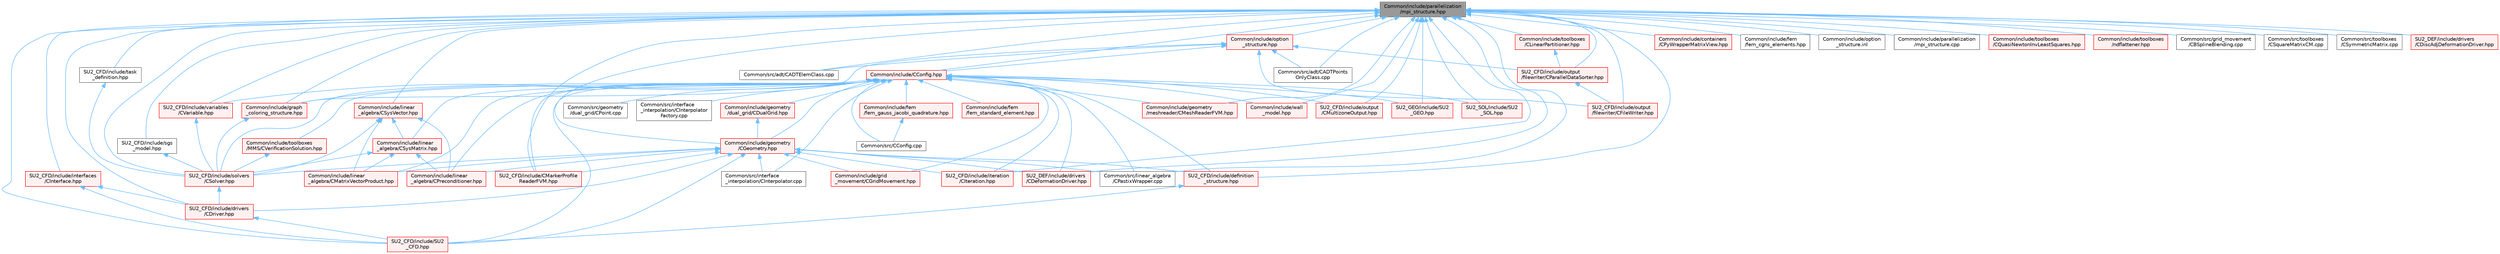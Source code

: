 digraph "Common/include/parallelization/mpi_structure.hpp"
{
 // LATEX_PDF_SIZE
  bgcolor="transparent";
  edge [fontname=Helvetica,fontsize=10,labelfontname=Helvetica,labelfontsize=10];
  node [fontname=Helvetica,fontsize=10,shape=box,height=0.2,width=0.4];
  Node1 [id="Node000001",label="Common/include/parallelization\l/mpi_structure.hpp",height=0.2,width=0.4,color="gray40", fillcolor="grey60", style="filled", fontcolor="black",tooltip="Headers of the mpi interface for generalized datatypes. The subroutines and functions are in the mpi_..."];
  Node1 -> Node2 [id="edge1_Node000001_Node000002",dir="back",color="steelblue1",style="solid",tooltip=" "];
  Node2 [id="Node000002",label="Common/include/CConfig.hpp",height=0.2,width=0.4,color="red", fillcolor="#FFF0F0", style="filled",URL="$CConfig_8hpp.html",tooltip="All the information about the definition of the physical problem. The subroutines and functions are i..."];
  Node2 -> Node3 [id="edge2_Node000002_Node000003",dir="back",color="steelblue1",style="solid",tooltip=" "];
  Node3 [id="Node000003",label="Common/include/fem\l/fem_gauss_jacobi_quadrature.hpp",height=0.2,width=0.4,color="red", fillcolor="#FFF0F0", style="filled",URL="$fem__gauss__jacobi__quadrature_8hpp.html",tooltip="Headers of the functions to compute the integration points of the Gauss Jacobi quadrature rules...."];
  Node3 -> Node4 [id="edge3_Node000003_Node000004",dir="back",color="steelblue1",style="solid",tooltip=" "];
  Node4 [id="Node000004",label="Common/src/CConfig.cpp",height=0.2,width=0.4,color="grey40", fillcolor="white", style="filled",URL="$CConfig_8cpp.html",tooltip="Main file for managing the config file."];
  Node2 -> Node8 [id="edge4_Node000002_Node000008",dir="back",color="steelblue1",style="solid",tooltip=" "];
  Node8 [id="Node000008",label="Common/include/fem\l/fem_standard_element.hpp",height=0.2,width=0.4,color="red", fillcolor="#FFF0F0", style="filled",URL="$fem__standard__element_8hpp.html",tooltip="Headers of the main functions for the FEM standard elements. The functions are in the fem_standard_el..."];
  Node2 -> Node167 [id="edge5_Node000002_Node000167",dir="back",color="steelblue1",style="solid",tooltip=" "];
  Node167 [id="Node000167",label="Common/include/geometry\l/CGeometry.hpp",height=0.2,width=0.4,color="red", fillcolor="#FFF0F0", style="filled",URL="$CGeometry_8hpp.html",tooltip="Headers of the main subroutines for creating the geometrical structure. The subroutines and functions..."];
  Node167 -> Node178 [id="edge6_Node000167_Node000178",dir="back",color="steelblue1",style="solid",tooltip=" "];
  Node178 [id="Node000178",label="Common/include/grid\l_movement/CGridMovement.hpp",height=0.2,width=0.4,color="red", fillcolor="#FFF0F0", style="filled",URL="$CGridMovement_8hpp.html",tooltip="Headers of the CGridMovement class."];
  Node167 -> Node186 [id="edge7_Node000167_Node000186",dir="back",color="steelblue1",style="solid",tooltip=" "];
  Node186 [id="Node000186",label="Common/include/linear\l_algebra/CMatrixVectorProduct.hpp",height=0.2,width=0.4,color="red", fillcolor="#FFF0F0", style="filled",URL="$CMatrixVectorProduct_8hpp.html",tooltip="Headers for the classes related to sparse matrix-vector product wrappers. The actual operations are c..."];
  Node167 -> Node188 [id="edge8_Node000167_Node000188",dir="back",color="steelblue1",style="solid",tooltip=" "];
  Node188 [id="Node000188",label="Common/include/linear\l_algebra/CPreconditioner.hpp",height=0.2,width=0.4,color="red", fillcolor="#FFF0F0", style="filled",URL="$CPreconditioner_8hpp.html",tooltip="Classes related to linear preconditioner wrappers. The actual operations are currently implemented mo..."];
  Node167 -> Node190 [id="edge9_Node000167_Node000190",dir="back",color="steelblue1",style="solid",tooltip=" "];
  Node190 [id="Node000190",label="Common/src/interface\l_interpolation/CInterpolator.cpp",height=0.2,width=0.4,color="grey40", fillcolor="white", style="filled",URL="$CInterpolator_8cpp.html",tooltip="Definition of the base class for interface interpolation."];
  Node167 -> Node196 [id="edge10_Node000167_Node000196",dir="back",color="steelblue1",style="solid",tooltip=" "];
  Node196 [id="Node000196",label="Common/src/linear_algebra\l/CPastixWrapper.cpp",height=0.2,width=0.4,color="grey40", fillcolor="white", style="filled",URL="$CPastixWrapper_8cpp.html",tooltip="An interface to the INRIA solver PaStiX (http://pastix.gforge.inria.fr/files/README-txt...."];
  Node167 -> Node198 [id="edge11_Node000167_Node000198",dir="back",color="steelblue1",style="solid",tooltip=" "];
  Node198 [id="Node000198",label="SU2_CFD/include/CMarkerProfile\lReaderFVM.hpp",height=0.2,width=0.4,color="red", fillcolor="#FFF0F0", style="filled",URL="$CMarkerProfileReaderFVM_8hpp.html",tooltip="Header file for the class CMarkerProfileReaderFVM. The implementations are in the CMarkerProfileReade..."];
  Node167 -> Node12 [id="edge12_Node000167_Node000012",dir="back",color="steelblue1",style="solid",tooltip=" "];
  Node12 [id="Node000012",label="SU2_CFD/include/SU2\l_CFD.hpp",height=0.2,width=0.4,color="red", fillcolor="#FFF0F0", style="filled",URL="$SU2__CFD_8hpp.html",tooltip="Headers of the main subroutines of the code SU2_CFD. The subroutines and functions are in the SU2_CFD..."];
  Node167 -> Node14 [id="edge13_Node000167_Node000014",dir="back",color="steelblue1",style="solid",tooltip=" "];
  Node14 [id="Node000014",label="SU2_CFD/include/definition\l_structure.hpp",height=0.2,width=0.4,color="red", fillcolor="#FFF0F0", style="filled",URL="$definition__structure_8hpp.html",tooltip="Headers of the main subroutines used by SU2_CFD. The subroutines and functions are in the definition_..."];
  Node14 -> Node12 [id="edge14_Node000014_Node000012",dir="back",color="steelblue1",style="solid",tooltip=" "];
  Node167 -> Node20 [id="edge15_Node000167_Node000020",dir="back",color="steelblue1",style="solid",tooltip=" "];
  Node20 [id="Node000020",label="SU2_CFD/include/drivers\l/CDriver.hpp",height=0.2,width=0.4,color="red", fillcolor="#FFF0F0", style="filled",URL="$CDriver_8hpp.html",tooltip="Headers of the main subroutines for driving single or multi-zone problems. The subroutines and functi..."];
  Node20 -> Node12 [id="edge16_Node000020_Node000012",dir="back",color="steelblue1",style="solid",tooltip=" "];
  Node167 -> Node50 [id="edge17_Node000167_Node000050",dir="back",color="steelblue1",style="solid",tooltip=" "];
  Node50 [id="Node000050",label="SU2_CFD/include/iteration\l/CIteration.hpp",height=0.2,width=0.4,color="red", fillcolor="#FFF0F0", style="filled",URL="$CIteration_8hpp.html",tooltip="Headers of the iteration classes used by SU2_CFD. Each CIteration class represents an available physi..."];
  Node167 -> Node19 [id="edge18_Node000167_Node000019",dir="back",color="steelblue1",style="solid",tooltip=" "];
  Node19 [id="Node000019",label="SU2_CFD/include/solvers\l/CSolver.hpp",height=0.2,width=0.4,color="red", fillcolor="#FFF0F0", style="filled",URL="$CSolver_8hpp.html",tooltip="Headers of the CSolver class which is inherited by all of the other solvers."];
  Node19 -> Node20 [id="edge19_Node000019_Node000020",dir="back",color="steelblue1",style="solid",tooltip=" "];
  Node167 -> Node32 [id="edge20_Node000167_Node000032",dir="back",color="steelblue1",style="solid",tooltip=" "];
  Node32 [id="Node000032",label="SU2_DEF/include/drivers\l/CDeformationDriver.hpp",height=0.2,width=0.4,color="red", fillcolor="#FFF0F0", style="filled",URL="$CDeformationDriver_8hpp.html",tooltip="Headers of the main subroutines for driving the mesh deformation."];
  Node2 -> Node229 [id="edge21_Node000002_Node000229",dir="back",color="steelblue1",style="solid",tooltip=" "];
  Node229 [id="Node000229",label="Common/include/geometry\l/dual_grid/CDualGrid.hpp",height=0.2,width=0.4,color="red", fillcolor="#FFF0F0", style="filled",URL="$CDualGrid_8hpp.html",tooltip="Headers of the main subroutines for doing the complete dual grid structure. The subroutines and funct..."];
  Node229 -> Node167 [id="edge22_Node000229_Node000167",dir="back",color="steelblue1",style="solid",tooltip=" "];
  Node2 -> Node236 [id="edge23_Node000002_Node000236",dir="back",color="steelblue1",style="solid",tooltip=" "];
  Node236 [id="Node000236",label="Common/include/geometry\l/meshreader/CMeshReaderFVM.hpp",height=0.2,width=0.4,color="red", fillcolor="#FFF0F0", style="filled",URL="$CMeshReaderFVM_8hpp.html",tooltip="Header file for the class CMeshReaderFVM. The implementations are in the CMeshReaderFVM...."];
  Node2 -> Node246 [id="edge24_Node000002_Node000246",dir="back",color="steelblue1",style="solid",tooltip=" "];
  Node246 [id="Node000246",label="Common/include/graph\l_coloring_structure.hpp",height=0.2,width=0.4,color="red", fillcolor="#FFF0F0", style="filled",URL="$graph__coloring__structure_8hpp.html",tooltip="Include files and headers of the functions to carry out a coloring of a given graph...."];
  Node246 -> Node19 [id="edge25_Node000246_Node000019",dir="back",color="steelblue1",style="solid",tooltip=" "];
  Node2 -> Node178 [id="edge26_Node000002_Node000178",dir="back",color="steelblue1",style="solid",tooltip=" "];
  Node2 -> Node186 [id="edge27_Node000002_Node000186",dir="back",color="steelblue1",style="solid",tooltip=" "];
  Node2 -> Node188 [id="edge28_Node000002_Node000188",dir="back",color="steelblue1",style="solid",tooltip=" "];
  Node2 -> Node248 [id="edge29_Node000002_Node000248",dir="back",color="steelblue1",style="solid",tooltip=" "];
  Node248 [id="Node000248",label="Common/include/linear\l_algebra/CSysMatrix.hpp",height=0.2,width=0.4,color="red", fillcolor="#FFF0F0", style="filled",URL="$CSysMatrix_8hpp.html",tooltip="Declaration of the block-sparse matrix class. The implemtation is in CSysMatrix.cpp."];
  Node248 -> Node186 [id="edge30_Node000248_Node000186",dir="back",color="steelblue1",style="solid",tooltip=" "];
  Node248 -> Node188 [id="edge31_Node000248_Node000188",dir="back",color="steelblue1",style="solid",tooltip=" "];
  Node248 -> Node19 [id="edge32_Node000248_Node000019",dir="back",color="steelblue1",style="solid",tooltip=" "];
  Node2 -> Node256 [id="edge33_Node000002_Node000256",dir="back",color="steelblue1",style="solid",tooltip=" "];
  Node256 [id="Node000256",label="Common/include/toolboxes\l/MMS/CVerificationSolution.hpp",height=0.2,width=0.4,color="red", fillcolor="#FFF0F0", style="filled",URL="$CVerificationSolution_8hpp.html",tooltip="Header file for the base class CVerificationSolution. The implementations are in the CVerificationSol..."];
  Node256 -> Node19 [id="edge34_Node000256_Node000019",dir="back",color="steelblue1",style="solid",tooltip=" "];
  Node2 -> Node282 [id="edge35_Node000002_Node000282",dir="back",color="steelblue1",style="solid",tooltip=" "];
  Node282 [id="Node000282",label="Common/include/wall\l_model.hpp",height=0.2,width=0.4,color="red", fillcolor="#FFF0F0", style="filled",URL="$wall__model_8hpp.html",tooltip="Headers for the wall model functions for large eddy simulations."];
  Node2 -> Node4 [id="edge36_Node000002_Node000004",dir="back",color="steelblue1",style="solid",tooltip=" "];
  Node2 -> Node284 [id="edge37_Node000002_Node000284",dir="back",color="steelblue1",style="solid",tooltip=" "];
  Node284 [id="Node000284",label="Common/src/geometry\l/dual_grid/CPoint.cpp",height=0.2,width=0.4,color="grey40", fillcolor="white", style="filled",URL="$CPoint_8cpp.html",tooltip="Main classes for defining the points of the dual grid."];
  Node2 -> Node190 [id="edge38_Node000002_Node000190",dir="back",color="steelblue1",style="solid",tooltip=" "];
  Node2 -> Node285 [id="edge39_Node000002_Node000285",dir="back",color="steelblue1",style="solid",tooltip=" "];
  Node285 [id="Node000285",label="Common/src/interface\l_interpolation/CInterpolator\lFactory.cpp",height=0.2,width=0.4,color="grey40", fillcolor="white", style="filled",URL="$CInterpolatorFactory_8cpp.html",tooltip="Factory to generate interpolator objects."];
  Node2 -> Node196 [id="edge40_Node000002_Node000196",dir="back",color="steelblue1",style="solid",tooltip=" "];
  Node2 -> Node198 [id="edge41_Node000002_Node000198",dir="back",color="steelblue1",style="solid",tooltip=" "];
  Node2 -> Node12 [id="edge42_Node000002_Node000012",dir="back",color="steelblue1",style="solid",tooltip=" "];
  Node2 -> Node14 [id="edge43_Node000002_Node000014",dir="back",color="steelblue1",style="solid",tooltip=" "];
  Node2 -> Node50 [id="edge44_Node000002_Node000050",dir="back",color="steelblue1",style="solid",tooltip=" "];
  Node2 -> Node223 [id="edge45_Node000002_Node000223",dir="back",color="steelblue1",style="solid",tooltip=" "];
  Node223 [id="Node000223",label="SU2_CFD/include/output\l/CMultizoneOutput.hpp",height=0.2,width=0.4,color="red", fillcolor="#FFF0F0", style="filled",URL="$CMultizoneOutput_8hpp.html",tooltip="Headers of the main subroutines for screen and history output in multizone problems."];
  Node2 -> Node19 [id="edge46_Node000002_Node000019",dir="back",color="steelblue1",style="solid",tooltip=" "];
  Node2 -> Node392 [id="edge47_Node000002_Node000392",dir="back",color="steelblue1",style="solid",tooltip=" "];
  Node392 [id="Node000392",label="SU2_CFD/include/variables\l/CVariable.hpp",height=0.2,width=0.4,color="red", fillcolor="#FFF0F0", style="filled",URL="$CVariable_8hpp.html",tooltip="Declaration and inlines of the parent class for defining problem variables, function definitions in f..."];
  Node392 -> Node19 [id="edge48_Node000392_Node000019",dir="back",color="steelblue1",style="solid",tooltip=" "];
  Node2 -> Node32 [id="edge49_Node000002_Node000032",dir="back",color="steelblue1",style="solid",tooltip=" "];
  Node2 -> Node176 [id="edge50_Node000002_Node000176",dir="back",color="steelblue1",style="solid",tooltip=" "];
  Node176 [id="Node000176",label="SU2_GEO/include/SU2\l_GEO.hpp",height=0.2,width=0.4,color="red", fillcolor="#FFF0F0", style="filled",URL="$SU2__GEO_8hpp.html",tooltip="Headers of the main subroutines of the code SU2_GEO. The subroutines and functions are in the SU2_GEO..."];
  Node2 -> Node82 [id="edge51_Node000002_Node000082",dir="back",color="steelblue1",style="solid",tooltip=" "];
  Node82 [id="Node000082",label="SU2_SOL/include/SU2\l_SOL.hpp",height=0.2,width=0.4,color="red", fillcolor="#FFF0F0", style="filled",URL="$SU2__SOL_8hpp.html",tooltip="Headers of the main subroutines of the code SU2_SOL. The subroutines and functions are in the SU2_SOL..."];
  Node1 -> Node231 [id="edge52_Node000001_Node000231",dir="back",color="steelblue1",style="solid",tooltip=" "];
  Node231 [id="Node000231",label="Common/include/containers\l/CPyWrapperMatrixView.hpp",height=0.2,width=0.4,color="red", fillcolor="#FFF0F0", style="filled",URL="$CPyWrapperMatrixView_8hpp.html",tooltip="Simple matrix views to use with the python wrapper."];
  Node1 -> Node444 [id="edge53_Node000001_Node000444",dir="back",color="steelblue1",style="solid",tooltip=" "];
  Node444 [id="Node000444",label="Common/include/fem\l/fem_cgns_elements.hpp",height=0.2,width=0.4,color="grey40", fillcolor="white", style="filled",URL="$fem__cgns__elements_8hpp.html",tooltip="Headers of the classes and functions for reading CGNS files with high order elements...."];
  Node1 -> Node167 [id="edge54_Node000001_Node000167",dir="back",color="steelblue1",style="solid",tooltip=" "];
  Node1 -> Node236 [id="edge55_Node000001_Node000236",dir="back",color="steelblue1",style="solid",tooltip=" "];
  Node1 -> Node246 [id="edge56_Node000001_Node000246",dir="back",color="steelblue1",style="solid",tooltip=" "];
  Node1 -> Node445 [id="edge57_Node000001_Node000445",dir="back",color="steelblue1",style="solid",tooltip=" "];
  Node445 [id="Node000445",label="Common/include/linear\l_algebra/CSysVector.hpp",height=0.2,width=0.4,color="red", fillcolor="#FFF0F0", style="filled",URL="$CSysVector_8hpp.html",tooltip="Declararion and inlines of the vector class used in the solution of large, distributed,..."];
  Node445 -> Node186 [id="edge58_Node000445_Node000186",dir="back",color="steelblue1",style="solid",tooltip=" "];
  Node445 -> Node188 [id="edge59_Node000445_Node000188",dir="back",color="steelblue1",style="solid",tooltip=" "];
  Node445 -> Node248 [id="edge60_Node000445_Node000248",dir="back",color="steelblue1",style="solid",tooltip=" "];
  Node445 -> Node19 [id="edge61_Node000445_Node000019",dir="back",color="steelblue1",style="solid",tooltip=" "];
  Node1 -> Node448 [id="edge62_Node000001_Node000448",dir="back",color="steelblue1",style="solid",tooltip=" "];
  Node448 [id="Node000448",label="Common/include/option\l_structure.hpp",height=0.2,width=0.4,color="red", fillcolor="#FFF0F0", style="filled",URL="$option__structure_8hpp.html",tooltip="Defines classes for referencing options for easy input in CConfig."];
  Node448 -> Node2 [id="edge63_Node000448_Node000002",dir="back",color="steelblue1",style="solid",tooltip=" "];
  Node448 -> Node246 [id="edge64_Node000448_Node000246",dir="back",color="steelblue1",style="solid",tooltip=" "];
  Node448 -> Node474 [id="edge65_Node000448_Node000474",dir="back",color="steelblue1",style="solid",tooltip=" "];
  Node474 [id="Node000474",label="Common/src/adt/CADTElemClass.cpp",height=0.2,width=0.4,color="grey40", fillcolor="white", style="filled",URL="$CADTElemClass_8cpp.html",tooltip="Class for storing an ADT of (linear) elements in an arbitrary number of dimensions."];
  Node448 -> Node475 [id="edge66_Node000448_Node000475",dir="back",color="steelblue1",style="solid",tooltip=" "];
  Node475 [id="Node000475",label="Common/src/adt/CADTPoints\lOnlyClass.cpp",height=0.2,width=0.4,color="grey40", fillcolor="white", style="filled",URL="$CADTPointsOnlyClass_8cpp.html",tooltip="Class for storing an ADT of only points in an arbitrary number of dimensions."];
  Node448 -> Node478 [id="edge67_Node000448_Node000478",dir="back",color="steelblue1",style="solid",tooltip=" "];
  Node478 [id="Node000478",label="SU2_CFD/include/output\l/filewriter/CFileWriter.hpp",height=0.2,width=0.4,color="red", fillcolor="#FFF0F0", style="filled",URL="$CFileWriter_8hpp.html",tooltip="Headers fo the file writer class."];
  Node448 -> Node502 [id="edge68_Node000448_Node000502",dir="back",color="steelblue1",style="solid",tooltip=" "];
  Node502 [id="Node000502",label="SU2_CFD/include/output\l/filewriter/CParallelDataSorter.hpp",height=0.2,width=0.4,color="red", fillcolor="#FFF0F0", style="filled",URL="$CParallelDataSorter_8hpp.html",tooltip="Headers fo the data sorter class."];
  Node502 -> Node478 [id="edge69_Node000502_Node000478",dir="back",color="steelblue1",style="solid",tooltip=" "];
  Node1 -> Node512 [id="edge70_Node000001_Node000512",dir="back",color="steelblue1",style="solid",tooltip=" "];
  Node512 [id="Node000512",label="Common/include/option\l_structure.inl",height=0.2,width=0.4,color="grey40", fillcolor="white", style="filled",URL="$option__structure_8inl.html",tooltip="Template derived classes from COption, defined here as we only include them where needed to reduce co..."];
  Node1 -> Node513 [id="edge71_Node000001_Node000513",dir="back",color="steelblue1",style="solid",tooltip=" "];
  Node513 [id="Node000513",label="Common/include/parallelization\l/mpi_structure.cpp",height=0.2,width=0.4,color="grey40", fillcolor="white", style="filled",URL="$mpi__structure_8cpp.html",tooltip="Main subroutines for the mpi structures."];
  Node1 -> Node514 [id="edge72_Node000001_Node000514",dir="back",color="steelblue1",style="solid",tooltip=" "];
  Node514 [id="Node000514",label="Common/include/toolboxes\l/CLinearPartitioner.hpp",height=0.2,width=0.4,color="red", fillcolor="#FFF0F0", style="filled",URL="$CLinearPartitioner_8hpp.html",tooltip="Header file for the class CLinearPartitioner. The implementations are in the CLinearPartitioner...."];
  Node514 -> Node502 [id="edge73_Node000514_Node000502",dir="back",color="steelblue1",style="solid",tooltip=" "];
  Node1 -> Node516 [id="edge74_Node000001_Node000516",dir="back",color="steelblue1",style="solid",tooltip=" "];
  Node516 [id="Node000516",label="Common/include/toolboxes\l/CQuasiNewtonInvLeastSquares.hpp",height=0.2,width=0.4,color="red", fillcolor="#FFF0F0", style="filled",URL="$CQuasiNewtonInvLeastSquares_8hpp.html",tooltip="Implements a method to accelerate and stabilize the convergence of fixed point iterations,..."];
  Node1 -> Node517 [id="edge75_Node000001_Node000517",dir="back",color="steelblue1",style="solid",tooltip=" "];
  Node517 [id="Node000517",label="Common/include/toolboxes\l/ndflattener.hpp",height=0.2,width=0.4,color="red", fillcolor="#FFF0F0", style="filled",URL="$ndflattener_8hpp.html",tooltip="Flatten pointer-to-pointer-... arrays for MPI communication."];
  Node1 -> Node282 [id="edge76_Node000001_Node000282",dir="back",color="steelblue1",style="solid",tooltip=" "];
  Node1 -> Node474 [id="edge77_Node000001_Node000474",dir="back",color="steelblue1",style="solid",tooltip=" "];
  Node1 -> Node475 [id="edge78_Node000001_Node000475",dir="back",color="steelblue1",style="solid",tooltip=" "];
  Node1 -> Node519 [id="edge79_Node000001_Node000519",dir="back",color="steelblue1",style="solid",tooltip=" "];
  Node519 [id="Node000519",label="Common/src/grid_movement\l/CBSplineBlending.cpp",height=0.2,width=0.4,color="grey40", fillcolor="white", style="filled",URL="$CBSplineBlending_8cpp.html",tooltip="Subroutines for B-Spline blening for FFDs."];
  Node1 -> Node196 [id="edge80_Node000001_Node000196",dir="back",color="steelblue1",style="solid",tooltip=" "];
  Node1 -> Node520 [id="edge81_Node000001_Node000520",dir="back",color="steelblue1",style="solid",tooltip=" "];
  Node520 [id="Node000520",label="Common/src/toolboxes\l/CSquareMatrixCM.cpp",height=0.2,width=0.4,color="grey40", fillcolor="white", style="filled",URL="$CSquareMatrixCM_8cpp.html",tooltip="Implementation of dense matrix helper class in Column Major order (see hpp)."];
  Node1 -> Node521 [id="edge82_Node000001_Node000521",dir="back",color="steelblue1",style="solid",tooltip=" "];
  Node521 [id="Node000521",label="Common/src/toolboxes\l/CSymmetricMatrix.cpp",height=0.2,width=0.4,color="grey40", fillcolor="white", style="filled",URL="$CSymmetricMatrix_8cpp.html",tooltip="Implementation of dense symmetric matrix helper class (see hpp)."];
  Node1 -> Node198 [id="edge83_Node000001_Node000198",dir="back",color="steelblue1",style="solid",tooltip=" "];
  Node1 -> Node12 [id="edge84_Node000001_Node000012",dir="back",color="steelblue1",style="solid",tooltip=" "];
  Node1 -> Node14 [id="edge85_Node000001_Node000014",dir="back",color="steelblue1",style="solid",tooltip=" "];
  Node1 -> Node20 [id="edge86_Node000001_Node000020",dir="back",color="steelblue1",style="solid",tooltip=" "];
  Node1 -> Node522 [id="edge87_Node000001_Node000522",dir="back",color="steelblue1",style="solid",tooltip=" "];
  Node522 [id="Node000522",label="SU2_CFD/include/interfaces\l/CInterface.hpp",height=0.2,width=0.4,color="red", fillcolor="#FFF0F0", style="filled",URL="$CInterface_8hpp.html",tooltip="Declarations and inlines of the transfer structure. The subroutines and functions are in the physics ..."];
  Node522 -> Node12 [id="edge88_Node000522_Node000012",dir="back",color="steelblue1",style="solid",tooltip=" "];
  Node522 -> Node20 [id="edge89_Node000522_Node000020",dir="back",color="steelblue1",style="solid",tooltip=" "];
  Node1 -> Node50 [id="edge90_Node000001_Node000050",dir="back",color="steelblue1",style="solid",tooltip=" "];
  Node1 -> Node223 [id="edge91_Node000001_Node000223",dir="back",color="steelblue1",style="solid",tooltip=" "];
  Node1 -> Node478 [id="edge92_Node000001_Node000478",dir="back",color="steelblue1",style="solid",tooltip=" "];
  Node1 -> Node502 [id="edge93_Node000001_Node000502",dir="back",color="steelblue1",style="solid",tooltip=" "];
  Node1 -> Node530 [id="edge94_Node000001_Node000530",dir="back",color="steelblue1",style="solid",tooltip=" "];
  Node530 [id="Node000530",label="SU2_CFD/include/sgs\l_model.hpp",height=0.2,width=0.4,color="grey40", fillcolor="white", style="filled",URL="$sgs__model_8hpp.html",tooltip="Headers of the LES subgrid scale models of the SU2 solvers."];
  Node530 -> Node19 [id="edge95_Node000530_Node000019",dir="back",color="steelblue1",style="solid",tooltip=" "];
  Node1 -> Node19 [id="edge96_Node000001_Node000019",dir="back",color="steelblue1",style="solid",tooltip=" "];
  Node1 -> Node531 [id="edge97_Node000001_Node000531",dir="back",color="steelblue1",style="solid",tooltip=" "];
  Node531 [id="Node000531",label="SU2_CFD/include/task\l_definition.hpp",height=0.2,width=0.4,color="grey40", fillcolor="white", style="filled",URL="$task__definition_8hpp.html",tooltip="Header of the task definition class for the SU2 solvers."];
  Node531 -> Node19 [id="edge98_Node000531_Node000019",dir="back",color="steelblue1",style="solid",tooltip=" "];
  Node1 -> Node392 [id="edge99_Node000001_Node000392",dir="back",color="steelblue1",style="solid",tooltip=" "];
  Node1 -> Node32 [id="edge100_Node000001_Node000032",dir="back",color="steelblue1",style="solid",tooltip=" "];
  Node1 -> Node35 [id="edge101_Node000001_Node000035",dir="back",color="steelblue1",style="solid",tooltip=" "];
  Node35 [id="Node000035",label="SU2_DEF/include/drivers\l/CDiscAdjDeformationDriver.hpp",height=0.2,width=0.4,color="red", fillcolor="#FFF0F0", style="filled",URL="$CDiscAdjDeformationDriver_8hpp.html",tooltip="Headers of the main subroutines for driving the projection of sensitivities."];
  Node1 -> Node176 [id="edge102_Node000001_Node000176",dir="back",color="steelblue1",style="solid",tooltip=" "];
  Node1 -> Node82 [id="edge103_Node000001_Node000082",dir="back",color="steelblue1",style="solid",tooltip=" "];
}
